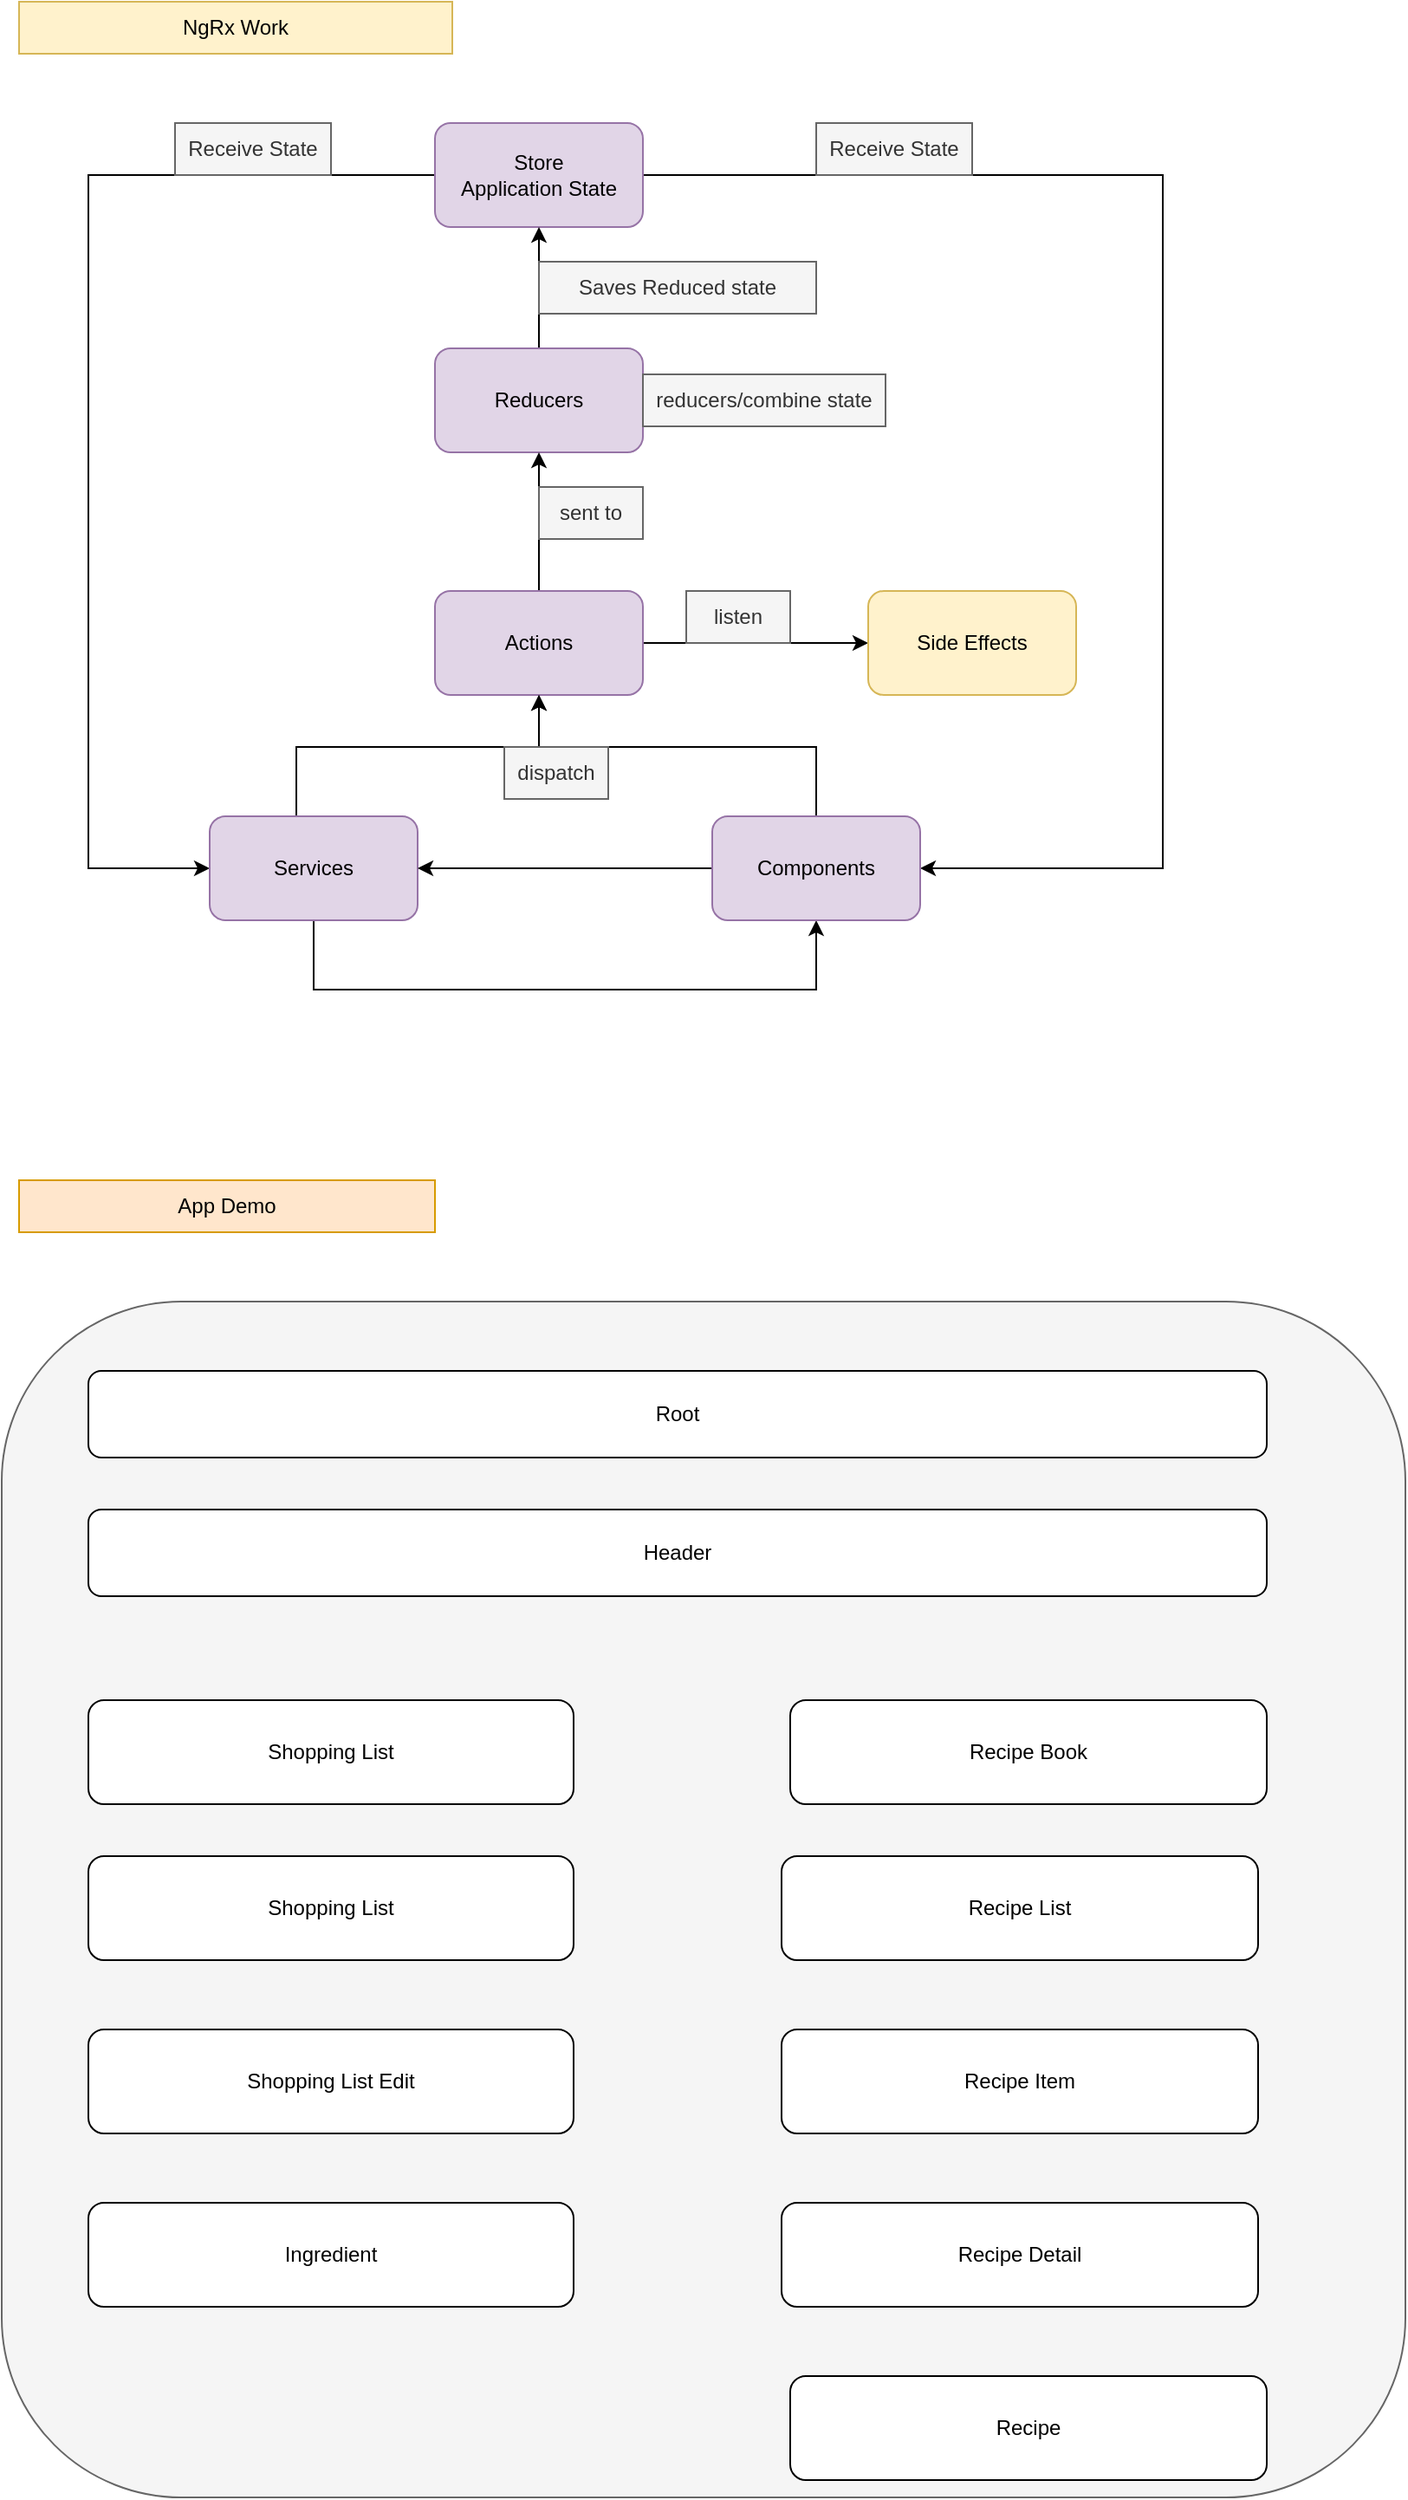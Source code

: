 <mxfile version="15.8.7" type="device"><diagram id="nSHdiaBDSXF2M5gYfZ2E" name="Page-1"><mxGraphModel dx="1106" dy="997" grid="1" gridSize="10" guides="1" tooltips="1" connect="1" arrows="1" fold="1" page="1" pageScale="1" pageWidth="850" pageHeight="1100" math="0" shadow="0"><root><mxCell id="0"/><mxCell id="1" parent="0"/><mxCell id="y8O7Os0joQnPzbyzu0kC-33" value="" style="rounded=1;whiteSpace=wrap;html=1;fillColor=#f5f5f5;fontColor=#333333;strokeColor=#666666;" vertex="1" parent="1"><mxGeometry x="30" y="880" width="810" height="690" as="geometry"/></mxCell><mxCell id="y8O7Os0joQnPzbyzu0kC-10" style="edgeStyle=orthogonalEdgeStyle;rounded=0;orthogonalLoop=1;jettySize=auto;html=1;entryX=1;entryY=0.5;entryDx=0;entryDy=0;" edge="1" parent="1" source="y8O7Os0joQnPzbyzu0kC-1" target="y8O7Os0joQnPzbyzu0kC-5"><mxGeometry relative="1" as="geometry"><Array as="points"><mxPoint x="700" y="230"/><mxPoint x="700" y="630"/></Array></mxGeometry></mxCell><mxCell id="y8O7Os0joQnPzbyzu0kC-11" style="edgeStyle=orthogonalEdgeStyle;rounded=0;orthogonalLoop=1;jettySize=auto;html=1;entryX=0;entryY=0.5;entryDx=0;entryDy=0;" edge="1" parent="1" source="y8O7Os0joQnPzbyzu0kC-1" target="y8O7Os0joQnPzbyzu0kC-4"><mxGeometry relative="1" as="geometry"><Array as="points"><mxPoint x="80" y="230"/><mxPoint x="80" y="630"/></Array></mxGeometry></mxCell><mxCell id="y8O7Os0joQnPzbyzu0kC-1" value="Store&lt;br&gt;Application State" style="rounded=1;whiteSpace=wrap;html=1;fillColor=#e1d5e7;strokeColor=#9673a6;" vertex="1" parent="1"><mxGeometry x="280" y="200" width="120" height="60" as="geometry"/></mxCell><mxCell id="y8O7Os0joQnPzbyzu0kC-7" style="edgeStyle=orthogonalEdgeStyle;rounded=0;orthogonalLoop=1;jettySize=auto;html=1;entryX=0.5;entryY=1;entryDx=0;entryDy=0;" edge="1" parent="1" source="y8O7Os0joQnPzbyzu0kC-2" target="y8O7Os0joQnPzbyzu0kC-1"><mxGeometry relative="1" as="geometry"/></mxCell><mxCell id="y8O7Os0joQnPzbyzu0kC-2" value="Reducers" style="rounded=1;whiteSpace=wrap;html=1;fillColor=#e1d5e7;strokeColor=#9673a6;" vertex="1" parent="1"><mxGeometry x="280" y="330" width="120" height="60" as="geometry"/></mxCell><mxCell id="y8O7Os0joQnPzbyzu0kC-8" style="edgeStyle=orthogonalEdgeStyle;rounded=0;orthogonalLoop=1;jettySize=auto;html=1;" edge="1" parent="1" source="y8O7Os0joQnPzbyzu0kC-3" target="y8O7Os0joQnPzbyzu0kC-2"><mxGeometry relative="1" as="geometry"/></mxCell><mxCell id="y8O7Os0joQnPzbyzu0kC-9" style="edgeStyle=orthogonalEdgeStyle;rounded=0;orthogonalLoop=1;jettySize=auto;html=1;" edge="1" parent="1" source="y8O7Os0joQnPzbyzu0kC-3" target="y8O7Os0joQnPzbyzu0kC-6"><mxGeometry relative="1" as="geometry"/></mxCell><mxCell id="y8O7Os0joQnPzbyzu0kC-3" value="Actions" style="rounded=1;whiteSpace=wrap;html=1;fillColor=#e1d5e7;strokeColor=#9673a6;" vertex="1" parent="1"><mxGeometry x="280" y="470" width="120" height="60" as="geometry"/></mxCell><mxCell id="y8O7Os0joQnPzbyzu0kC-12" style="edgeStyle=orthogonalEdgeStyle;rounded=0;orthogonalLoop=1;jettySize=auto;html=1;entryX=0.5;entryY=1;entryDx=0;entryDy=0;" edge="1" parent="1" source="y8O7Os0joQnPzbyzu0kC-4" target="y8O7Os0joQnPzbyzu0kC-5"><mxGeometry relative="1" as="geometry"><Array as="points"><mxPoint x="210" y="700"/><mxPoint x="500" y="700"/></Array></mxGeometry></mxCell><mxCell id="y8O7Os0joQnPzbyzu0kC-14" style="edgeStyle=orthogonalEdgeStyle;rounded=0;orthogonalLoop=1;jettySize=auto;html=1;entryX=0.5;entryY=1;entryDx=0;entryDy=0;" edge="1" parent="1" source="y8O7Os0joQnPzbyzu0kC-4" target="y8O7Os0joQnPzbyzu0kC-3"><mxGeometry relative="1" as="geometry"><Array as="points"><mxPoint x="200" y="560"/><mxPoint x="340" y="560"/></Array></mxGeometry></mxCell><mxCell id="y8O7Os0joQnPzbyzu0kC-4" value="Services" style="rounded=1;whiteSpace=wrap;html=1;fillColor=#e1d5e7;strokeColor=#9673a6;" vertex="1" parent="1"><mxGeometry x="150" y="600" width="120" height="60" as="geometry"/></mxCell><mxCell id="y8O7Os0joQnPzbyzu0kC-13" style="edgeStyle=orthogonalEdgeStyle;rounded=0;orthogonalLoop=1;jettySize=auto;html=1;entryX=1;entryY=0.5;entryDx=0;entryDy=0;" edge="1" parent="1" source="y8O7Os0joQnPzbyzu0kC-5" target="y8O7Os0joQnPzbyzu0kC-4"><mxGeometry relative="1" as="geometry"/></mxCell><mxCell id="y8O7Os0joQnPzbyzu0kC-15" style="edgeStyle=orthogonalEdgeStyle;rounded=0;orthogonalLoop=1;jettySize=auto;html=1;entryX=0.5;entryY=1;entryDx=0;entryDy=0;" edge="1" parent="1" source="y8O7Os0joQnPzbyzu0kC-5" target="y8O7Os0joQnPzbyzu0kC-3"><mxGeometry relative="1" as="geometry"><Array as="points"><mxPoint x="500" y="560"/><mxPoint x="340" y="560"/></Array></mxGeometry></mxCell><mxCell id="y8O7Os0joQnPzbyzu0kC-5" value="Components" style="rounded=1;whiteSpace=wrap;html=1;fillColor=#e1d5e7;strokeColor=#9673a6;" vertex="1" parent="1"><mxGeometry x="440" y="600" width="120" height="60" as="geometry"/></mxCell><mxCell id="y8O7Os0joQnPzbyzu0kC-6" value="Side Effects" style="rounded=1;whiteSpace=wrap;html=1;fillColor=#fff2cc;strokeColor=#d6b656;" vertex="1" parent="1"><mxGeometry x="530" y="470" width="120" height="60" as="geometry"/></mxCell><mxCell id="y8O7Os0joQnPzbyzu0kC-16" value="Receive State" style="text;html=1;strokeColor=#666666;fillColor=#f5f5f5;align=center;verticalAlign=middle;whiteSpace=wrap;rounded=0;fontColor=#333333;" vertex="1" parent="1"><mxGeometry x="500" y="200" width="90" height="30" as="geometry"/></mxCell><mxCell id="y8O7Os0joQnPzbyzu0kC-17" value="Receive State" style="text;html=1;strokeColor=#666666;fillColor=#f5f5f5;align=center;verticalAlign=middle;whiteSpace=wrap;rounded=0;fontColor=#333333;" vertex="1" parent="1"><mxGeometry x="130" y="200" width="90" height="30" as="geometry"/></mxCell><mxCell id="y8O7Os0joQnPzbyzu0kC-18" value="Saves Reduced state" style="text;html=1;strokeColor=#666666;fillColor=#f5f5f5;align=center;verticalAlign=middle;whiteSpace=wrap;rounded=0;fontColor=#333333;" vertex="1" parent="1"><mxGeometry x="340" y="280" width="160" height="30" as="geometry"/></mxCell><mxCell id="y8O7Os0joQnPzbyzu0kC-19" value="sent to" style="text;html=1;strokeColor=#666666;fillColor=#f5f5f5;align=center;verticalAlign=middle;whiteSpace=wrap;rounded=0;fontColor=#333333;" vertex="1" parent="1"><mxGeometry x="340" y="410" width="60" height="30" as="geometry"/></mxCell><mxCell id="y8O7Os0joQnPzbyzu0kC-20" value="listen" style="text;html=1;strokeColor=#666666;fillColor=#f5f5f5;align=center;verticalAlign=middle;whiteSpace=wrap;rounded=0;fontColor=#333333;" vertex="1" parent="1"><mxGeometry x="425" y="470" width="60" height="30" as="geometry"/></mxCell><mxCell id="y8O7Os0joQnPzbyzu0kC-21" value="dispatch" style="text;html=1;strokeColor=#666666;fillColor=#f5f5f5;align=center;verticalAlign=middle;whiteSpace=wrap;rounded=0;fontColor=#333333;" vertex="1" parent="1"><mxGeometry x="320" y="560" width="60" height="30" as="geometry"/></mxCell><mxCell id="y8O7Os0joQnPzbyzu0kC-22" value="reducers/combine state" style="text;html=1;strokeColor=#666666;fillColor=#f5f5f5;align=center;verticalAlign=middle;whiteSpace=wrap;rounded=0;fontColor=#333333;" vertex="1" parent="1"><mxGeometry x="400" y="345" width="140" height="30" as="geometry"/></mxCell><mxCell id="y8O7Os0joQnPzbyzu0kC-23" value="NgRx Work" style="text;html=1;strokeColor=#d6b656;fillColor=#fff2cc;align=center;verticalAlign=middle;whiteSpace=wrap;rounded=0;" vertex="1" parent="1"><mxGeometry x="40" y="130" width="250" height="30" as="geometry"/></mxCell><mxCell id="y8O7Os0joQnPzbyzu0kC-24" value="Root" style="rounded=1;whiteSpace=wrap;html=1;" vertex="1" parent="1"><mxGeometry x="80" y="920" width="680" height="50" as="geometry"/></mxCell><mxCell id="y8O7Os0joQnPzbyzu0kC-25" value="Header" style="rounded=1;whiteSpace=wrap;html=1;" vertex="1" parent="1"><mxGeometry x="80" y="1000" width="680" height="50" as="geometry"/></mxCell><mxCell id="y8O7Os0joQnPzbyzu0kC-26" value="Shopping List" style="rounded=1;whiteSpace=wrap;html=1;" vertex="1" parent="1"><mxGeometry x="80" y="1200" width="280" height="60" as="geometry"/></mxCell><mxCell id="y8O7Os0joQnPzbyzu0kC-27" value="Recipe Book" style="rounded=1;whiteSpace=wrap;html=1;" vertex="1" parent="1"><mxGeometry x="485" y="1110" width="275" height="60" as="geometry"/></mxCell><mxCell id="y8O7Os0joQnPzbyzu0kC-28" value="Shopping List" style="rounded=1;whiteSpace=wrap;html=1;" vertex="1" parent="1"><mxGeometry x="80" y="1110" width="280" height="60" as="geometry"/></mxCell><mxCell id="y8O7Os0joQnPzbyzu0kC-29" value="Shopping List Edit" style="rounded=1;whiteSpace=wrap;html=1;" vertex="1" parent="1"><mxGeometry x="80" y="1300" width="280" height="60" as="geometry"/></mxCell><mxCell id="y8O7Os0joQnPzbyzu0kC-30" value="Recipe List" style="rounded=1;whiteSpace=wrap;html=1;" vertex="1" parent="1"><mxGeometry x="480" y="1200" width="275" height="60" as="geometry"/></mxCell><mxCell id="y8O7Os0joQnPzbyzu0kC-31" value="Recipe Item" style="rounded=1;whiteSpace=wrap;html=1;" vertex="1" parent="1"><mxGeometry x="480" y="1300" width="275" height="60" as="geometry"/></mxCell><mxCell id="y8O7Os0joQnPzbyzu0kC-32" value="Recipe Detail" style="rounded=1;whiteSpace=wrap;html=1;" vertex="1" parent="1"><mxGeometry x="480" y="1400" width="275" height="60" as="geometry"/></mxCell><mxCell id="y8O7Os0joQnPzbyzu0kC-35" value="App Demo" style="text;html=1;strokeColor=#d79b00;fillColor=#ffe6cc;align=center;verticalAlign=middle;whiteSpace=wrap;rounded=0;" vertex="1" parent="1"><mxGeometry x="40" y="810" width="240" height="30" as="geometry"/></mxCell><mxCell id="y8O7Os0joQnPzbyzu0kC-36" value="Ingredient" style="rounded=1;whiteSpace=wrap;html=1;" vertex="1" parent="1"><mxGeometry x="80" y="1400" width="280" height="60" as="geometry"/></mxCell><mxCell id="y8O7Os0joQnPzbyzu0kC-37" value="Recipe" style="rounded=1;whiteSpace=wrap;html=1;" vertex="1" parent="1"><mxGeometry x="485" y="1500" width="275" height="60" as="geometry"/></mxCell></root></mxGraphModel></diagram></mxfile>